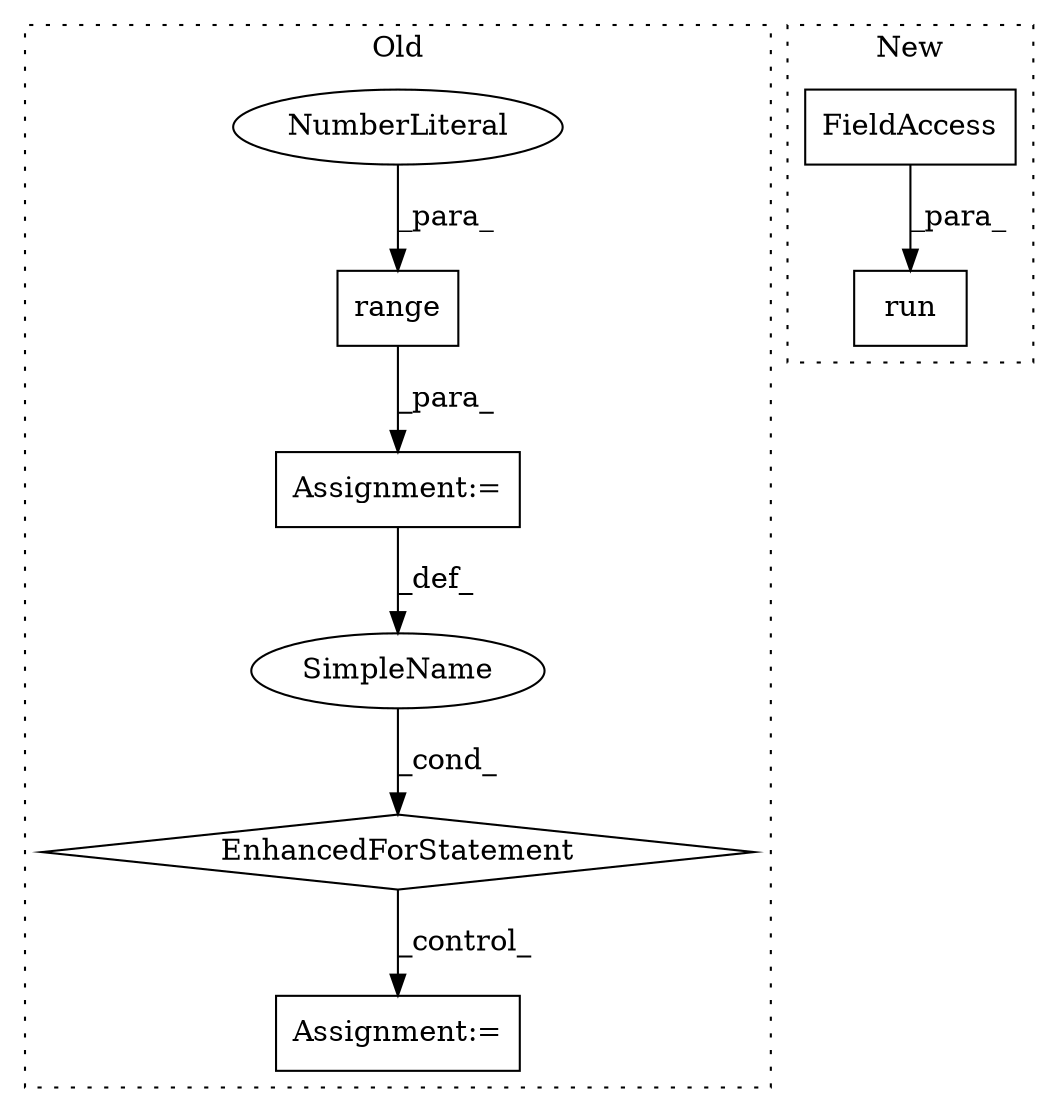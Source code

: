 digraph G {
subgraph cluster0 {
1 [label="range" a="32" s="3924,3933" l="6,1" shape="box"];
3 [label="Assignment:=" a="7" s="3853,3934" l="61,2" shape="box"];
4 [label="EnhancedForStatement" a="70" s="3853,3934" l="61,2" shape="diamond"];
5 [label="Assignment:=" a="7" s="3948,4093" l="81,2" shape="box"];
6 [label="SimpleName" a="42" s="3918" l="3" shape="ellipse"];
8 [label="NumberLiteral" a="34" s="3930" l="1" shape="ellipse"];
label = "Old";
style="dotted";
}
subgraph cluster1 {
2 [label="run" a="32" s="3925,3972" l="4,1" shape="box"];
7 [label="FieldAccess" a="22" s="3929" l="43" shape="box"];
label = "New";
style="dotted";
}
1 -> 3 [label="_para_"];
3 -> 6 [label="_def_"];
4 -> 5 [label="_control_"];
6 -> 4 [label="_cond_"];
7 -> 2 [label="_para_"];
8 -> 1 [label="_para_"];
}